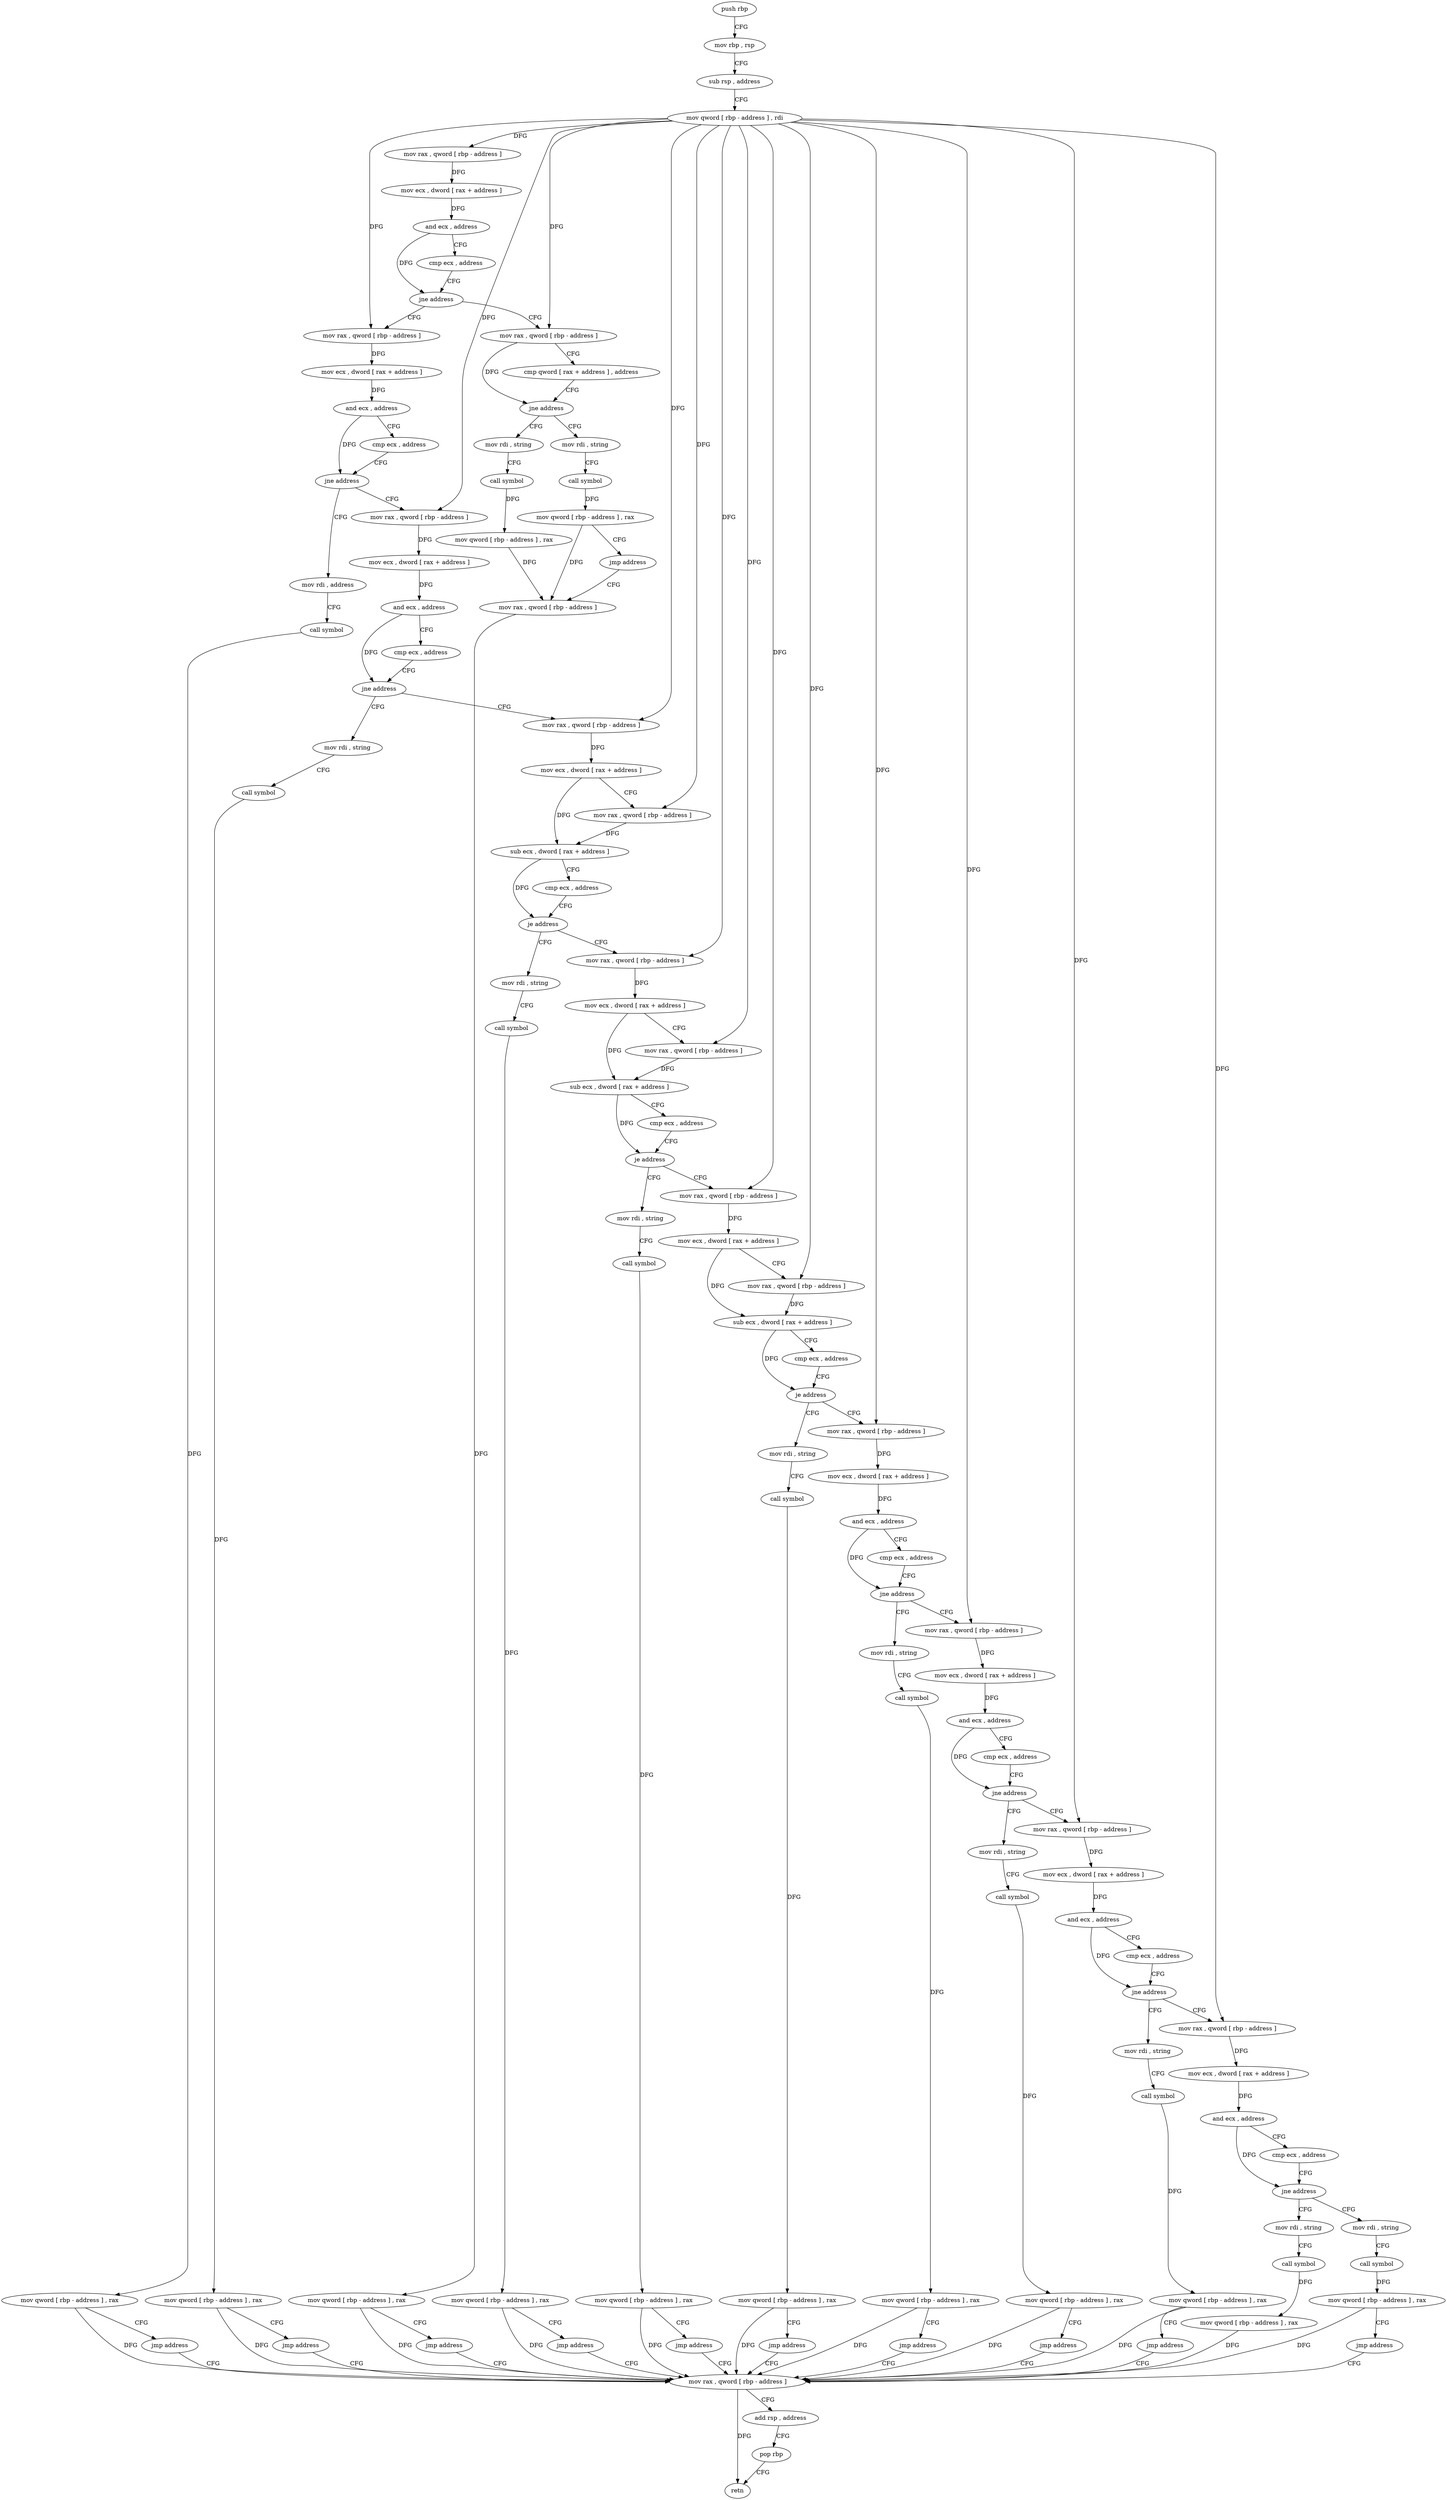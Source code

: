digraph "func" {
"4256016" [label = "push rbp" ]
"4256017" [label = "mov rbp , rsp" ]
"4256020" [label = "sub rsp , address" ]
"4256024" [label = "mov qword [ rbp - address ] , rdi" ]
"4256028" [label = "mov rax , qword [ rbp - address ]" ]
"4256032" [label = "mov ecx , dword [ rax + address ]" ]
"4256035" [label = "and ecx , address" ]
"4256041" [label = "cmp ecx , address" ]
"4256047" [label = "jne address" ]
"4256124" [label = "mov rax , qword [ rbp - address ]" ]
"4256053" [label = "mov rax , qword [ rbp - address ]" ]
"4256128" [label = "mov ecx , dword [ rax + address ]" ]
"4256131" [label = "and ecx , address" ]
"4256137" [label = "cmp ecx , address" ]
"4256143" [label = "jne address" ]
"4256173" [label = "mov rax , qword [ rbp - address ]" ]
"4256149" [label = "mov rdi , address" ]
"4256057" [label = "cmp qword [ rax + address ] , address" ]
"4256062" [label = "jne address" ]
"4256092" [label = "mov rdi , string" ]
"4256068" [label = "mov rdi , string" ]
"4256177" [label = "mov ecx , dword [ rax + address ]" ]
"4256180" [label = "and ecx , address" ]
"4256186" [label = "cmp ecx , address" ]
"4256192" [label = "jne address" ]
"4256222" [label = "mov rax , qword [ rbp - address ]" ]
"4256198" [label = "mov rdi , string" ]
"4256159" [label = "call symbol" ]
"4256164" [label = "mov qword [ rbp - address ] , rax" ]
"4256168" [label = "jmp address" ]
"4256578" [label = "mov rax , qword [ rbp - address ]" ]
"4256102" [label = "call symbol" ]
"4256107" [label = "mov qword [ rbp - address ] , rax" ]
"4256111" [label = "mov rax , qword [ rbp - address ]" ]
"4256078" [label = "call symbol" ]
"4256083" [label = "mov qword [ rbp - address ] , rax" ]
"4256087" [label = "jmp address" ]
"4256226" [label = "mov ecx , dword [ rax + address ]" ]
"4256229" [label = "mov rax , qword [ rbp - address ]" ]
"4256233" [label = "sub ecx , dword [ rax + address ]" ]
"4256236" [label = "cmp ecx , address" ]
"4256239" [label = "je address" ]
"4256269" [label = "mov rax , qword [ rbp - address ]" ]
"4256245" [label = "mov rdi , string" ]
"4256208" [label = "call symbol" ]
"4256213" [label = "mov qword [ rbp - address ] , rax" ]
"4256217" [label = "jmp address" ]
"4256582" [label = "add rsp , address" ]
"4256586" [label = "pop rbp" ]
"4256587" [label = "retn" ]
"4256115" [label = "mov qword [ rbp - address ] , rax" ]
"4256119" [label = "jmp address" ]
"4256273" [label = "mov ecx , dword [ rax + address ]" ]
"4256276" [label = "mov rax , qword [ rbp - address ]" ]
"4256280" [label = "sub ecx , dword [ rax + address ]" ]
"4256283" [label = "cmp ecx , address" ]
"4256286" [label = "je address" ]
"4256316" [label = "mov rax , qword [ rbp - address ]" ]
"4256292" [label = "mov rdi , string" ]
"4256255" [label = "call symbol" ]
"4256260" [label = "mov qword [ rbp - address ] , rax" ]
"4256264" [label = "jmp address" ]
"4256320" [label = "mov ecx , dword [ rax + address ]" ]
"4256323" [label = "mov rax , qword [ rbp - address ]" ]
"4256327" [label = "sub ecx , dword [ rax + address ]" ]
"4256330" [label = "cmp ecx , address" ]
"4256333" [label = "je address" ]
"4256363" [label = "mov rax , qword [ rbp - address ]" ]
"4256339" [label = "mov rdi , string" ]
"4256302" [label = "call symbol" ]
"4256307" [label = "mov qword [ rbp - address ] , rax" ]
"4256311" [label = "jmp address" ]
"4256367" [label = "mov ecx , dword [ rax + address ]" ]
"4256370" [label = "and ecx , address" ]
"4256376" [label = "cmp ecx , address" ]
"4256382" [label = "jne address" ]
"4256412" [label = "mov rax , qword [ rbp - address ]" ]
"4256388" [label = "mov rdi , string" ]
"4256349" [label = "call symbol" ]
"4256354" [label = "mov qword [ rbp - address ] , rax" ]
"4256358" [label = "jmp address" ]
"4256416" [label = "mov ecx , dword [ rax + address ]" ]
"4256419" [label = "and ecx , address" ]
"4256425" [label = "cmp ecx , address" ]
"4256431" [label = "jne address" ]
"4256461" [label = "mov rax , qword [ rbp - address ]" ]
"4256437" [label = "mov rdi , string" ]
"4256398" [label = "call symbol" ]
"4256403" [label = "mov qword [ rbp - address ] , rax" ]
"4256407" [label = "jmp address" ]
"4256465" [label = "mov ecx , dword [ rax + address ]" ]
"4256468" [label = "and ecx , address" ]
"4256474" [label = "cmp ecx , address" ]
"4256480" [label = "jne address" ]
"4256510" [label = "mov rax , qword [ rbp - address ]" ]
"4256486" [label = "mov rdi , string" ]
"4256447" [label = "call symbol" ]
"4256452" [label = "mov qword [ rbp - address ] , rax" ]
"4256456" [label = "jmp address" ]
"4256514" [label = "mov ecx , dword [ rax + address ]" ]
"4256517" [label = "and ecx , address" ]
"4256523" [label = "cmp ecx , address" ]
"4256529" [label = "jne address" ]
"4256559" [label = "mov rdi , string" ]
"4256535" [label = "mov rdi , string" ]
"4256496" [label = "call symbol" ]
"4256501" [label = "mov qword [ rbp - address ] , rax" ]
"4256505" [label = "jmp address" ]
"4256569" [label = "call symbol" ]
"4256574" [label = "mov qword [ rbp - address ] , rax" ]
"4256545" [label = "call symbol" ]
"4256550" [label = "mov qword [ rbp - address ] , rax" ]
"4256554" [label = "jmp address" ]
"4256016" -> "4256017" [ label = "CFG" ]
"4256017" -> "4256020" [ label = "CFG" ]
"4256020" -> "4256024" [ label = "CFG" ]
"4256024" -> "4256028" [ label = "DFG" ]
"4256024" -> "4256124" [ label = "DFG" ]
"4256024" -> "4256053" [ label = "DFG" ]
"4256024" -> "4256173" [ label = "DFG" ]
"4256024" -> "4256222" [ label = "DFG" ]
"4256024" -> "4256229" [ label = "DFG" ]
"4256024" -> "4256269" [ label = "DFG" ]
"4256024" -> "4256276" [ label = "DFG" ]
"4256024" -> "4256316" [ label = "DFG" ]
"4256024" -> "4256323" [ label = "DFG" ]
"4256024" -> "4256363" [ label = "DFG" ]
"4256024" -> "4256412" [ label = "DFG" ]
"4256024" -> "4256461" [ label = "DFG" ]
"4256024" -> "4256510" [ label = "DFG" ]
"4256028" -> "4256032" [ label = "DFG" ]
"4256032" -> "4256035" [ label = "DFG" ]
"4256035" -> "4256041" [ label = "CFG" ]
"4256035" -> "4256047" [ label = "DFG" ]
"4256041" -> "4256047" [ label = "CFG" ]
"4256047" -> "4256124" [ label = "CFG" ]
"4256047" -> "4256053" [ label = "CFG" ]
"4256124" -> "4256128" [ label = "DFG" ]
"4256053" -> "4256057" [ label = "CFG" ]
"4256053" -> "4256062" [ label = "DFG" ]
"4256128" -> "4256131" [ label = "DFG" ]
"4256131" -> "4256137" [ label = "CFG" ]
"4256131" -> "4256143" [ label = "DFG" ]
"4256137" -> "4256143" [ label = "CFG" ]
"4256143" -> "4256173" [ label = "CFG" ]
"4256143" -> "4256149" [ label = "CFG" ]
"4256173" -> "4256177" [ label = "DFG" ]
"4256149" -> "4256159" [ label = "CFG" ]
"4256057" -> "4256062" [ label = "CFG" ]
"4256062" -> "4256092" [ label = "CFG" ]
"4256062" -> "4256068" [ label = "CFG" ]
"4256092" -> "4256102" [ label = "CFG" ]
"4256068" -> "4256078" [ label = "CFG" ]
"4256177" -> "4256180" [ label = "DFG" ]
"4256180" -> "4256186" [ label = "CFG" ]
"4256180" -> "4256192" [ label = "DFG" ]
"4256186" -> "4256192" [ label = "CFG" ]
"4256192" -> "4256222" [ label = "CFG" ]
"4256192" -> "4256198" [ label = "CFG" ]
"4256222" -> "4256226" [ label = "DFG" ]
"4256198" -> "4256208" [ label = "CFG" ]
"4256159" -> "4256164" [ label = "DFG" ]
"4256164" -> "4256168" [ label = "CFG" ]
"4256164" -> "4256578" [ label = "DFG" ]
"4256168" -> "4256578" [ label = "CFG" ]
"4256578" -> "4256582" [ label = "CFG" ]
"4256578" -> "4256587" [ label = "DFG" ]
"4256102" -> "4256107" [ label = "DFG" ]
"4256107" -> "4256111" [ label = "DFG" ]
"4256111" -> "4256115" [ label = "DFG" ]
"4256078" -> "4256083" [ label = "DFG" ]
"4256083" -> "4256087" [ label = "CFG" ]
"4256083" -> "4256111" [ label = "DFG" ]
"4256087" -> "4256111" [ label = "CFG" ]
"4256226" -> "4256229" [ label = "CFG" ]
"4256226" -> "4256233" [ label = "DFG" ]
"4256229" -> "4256233" [ label = "DFG" ]
"4256233" -> "4256236" [ label = "CFG" ]
"4256233" -> "4256239" [ label = "DFG" ]
"4256236" -> "4256239" [ label = "CFG" ]
"4256239" -> "4256269" [ label = "CFG" ]
"4256239" -> "4256245" [ label = "CFG" ]
"4256269" -> "4256273" [ label = "DFG" ]
"4256245" -> "4256255" [ label = "CFG" ]
"4256208" -> "4256213" [ label = "DFG" ]
"4256213" -> "4256217" [ label = "CFG" ]
"4256213" -> "4256578" [ label = "DFG" ]
"4256217" -> "4256578" [ label = "CFG" ]
"4256582" -> "4256586" [ label = "CFG" ]
"4256586" -> "4256587" [ label = "CFG" ]
"4256115" -> "4256119" [ label = "CFG" ]
"4256115" -> "4256578" [ label = "DFG" ]
"4256119" -> "4256578" [ label = "CFG" ]
"4256273" -> "4256276" [ label = "CFG" ]
"4256273" -> "4256280" [ label = "DFG" ]
"4256276" -> "4256280" [ label = "DFG" ]
"4256280" -> "4256283" [ label = "CFG" ]
"4256280" -> "4256286" [ label = "DFG" ]
"4256283" -> "4256286" [ label = "CFG" ]
"4256286" -> "4256316" [ label = "CFG" ]
"4256286" -> "4256292" [ label = "CFG" ]
"4256316" -> "4256320" [ label = "DFG" ]
"4256292" -> "4256302" [ label = "CFG" ]
"4256255" -> "4256260" [ label = "DFG" ]
"4256260" -> "4256264" [ label = "CFG" ]
"4256260" -> "4256578" [ label = "DFG" ]
"4256264" -> "4256578" [ label = "CFG" ]
"4256320" -> "4256323" [ label = "CFG" ]
"4256320" -> "4256327" [ label = "DFG" ]
"4256323" -> "4256327" [ label = "DFG" ]
"4256327" -> "4256330" [ label = "CFG" ]
"4256327" -> "4256333" [ label = "DFG" ]
"4256330" -> "4256333" [ label = "CFG" ]
"4256333" -> "4256363" [ label = "CFG" ]
"4256333" -> "4256339" [ label = "CFG" ]
"4256363" -> "4256367" [ label = "DFG" ]
"4256339" -> "4256349" [ label = "CFG" ]
"4256302" -> "4256307" [ label = "DFG" ]
"4256307" -> "4256311" [ label = "CFG" ]
"4256307" -> "4256578" [ label = "DFG" ]
"4256311" -> "4256578" [ label = "CFG" ]
"4256367" -> "4256370" [ label = "DFG" ]
"4256370" -> "4256376" [ label = "CFG" ]
"4256370" -> "4256382" [ label = "DFG" ]
"4256376" -> "4256382" [ label = "CFG" ]
"4256382" -> "4256412" [ label = "CFG" ]
"4256382" -> "4256388" [ label = "CFG" ]
"4256412" -> "4256416" [ label = "DFG" ]
"4256388" -> "4256398" [ label = "CFG" ]
"4256349" -> "4256354" [ label = "DFG" ]
"4256354" -> "4256358" [ label = "CFG" ]
"4256354" -> "4256578" [ label = "DFG" ]
"4256358" -> "4256578" [ label = "CFG" ]
"4256416" -> "4256419" [ label = "DFG" ]
"4256419" -> "4256425" [ label = "CFG" ]
"4256419" -> "4256431" [ label = "DFG" ]
"4256425" -> "4256431" [ label = "CFG" ]
"4256431" -> "4256461" [ label = "CFG" ]
"4256431" -> "4256437" [ label = "CFG" ]
"4256461" -> "4256465" [ label = "DFG" ]
"4256437" -> "4256447" [ label = "CFG" ]
"4256398" -> "4256403" [ label = "DFG" ]
"4256403" -> "4256407" [ label = "CFG" ]
"4256403" -> "4256578" [ label = "DFG" ]
"4256407" -> "4256578" [ label = "CFG" ]
"4256465" -> "4256468" [ label = "DFG" ]
"4256468" -> "4256474" [ label = "CFG" ]
"4256468" -> "4256480" [ label = "DFG" ]
"4256474" -> "4256480" [ label = "CFG" ]
"4256480" -> "4256510" [ label = "CFG" ]
"4256480" -> "4256486" [ label = "CFG" ]
"4256510" -> "4256514" [ label = "DFG" ]
"4256486" -> "4256496" [ label = "CFG" ]
"4256447" -> "4256452" [ label = "DFG" ]
"4256452" -> "4256456" [ label = "CFG" ]
"4256452" -> "4256578" [ label = "DFG" ]
"4256456" -> "4256578" [ label = "CFG" ]
"4256514" -> "4256517" [ label = "DFG" ]
"4256517" -> "4256523" [ label = "CFG" ]
"4256517" -> "4256529" [ label = "DFG" ]
"4256523" -> "4256529" [ label = "CFG" ]
"4256529" -> "4256559" [ label = "CFG" ]
"4256529" -> "4256535" [ label = "CFG" ]
"4256559" -> "4256569" [ label = "CFG" ]
"4256535" -> "4256545" [ label = "CFG" ]
"4256496" -> "4256501" [ label = "DFG" ]
"4256501" -> "4256505" [ label = "CFG" ]
"4256501" -> "4256578" [ label = "DFG" ]
"4256505" -> "4256578" [ label = "CFG" ]
"4256569" -> "4256574" [ label = "DFG" ]
"4256574" -> "4256578" [ label = "DFG" ]
"4256545" -> "4256550" [ label = "DFG" ]
"4256550" -> "4256554" [ label = "CFG" ]
"4256550" -> "4256578" [ label = "DFG" ]
"4256554" -> "4256578" [ label = "CFG" ]
}
